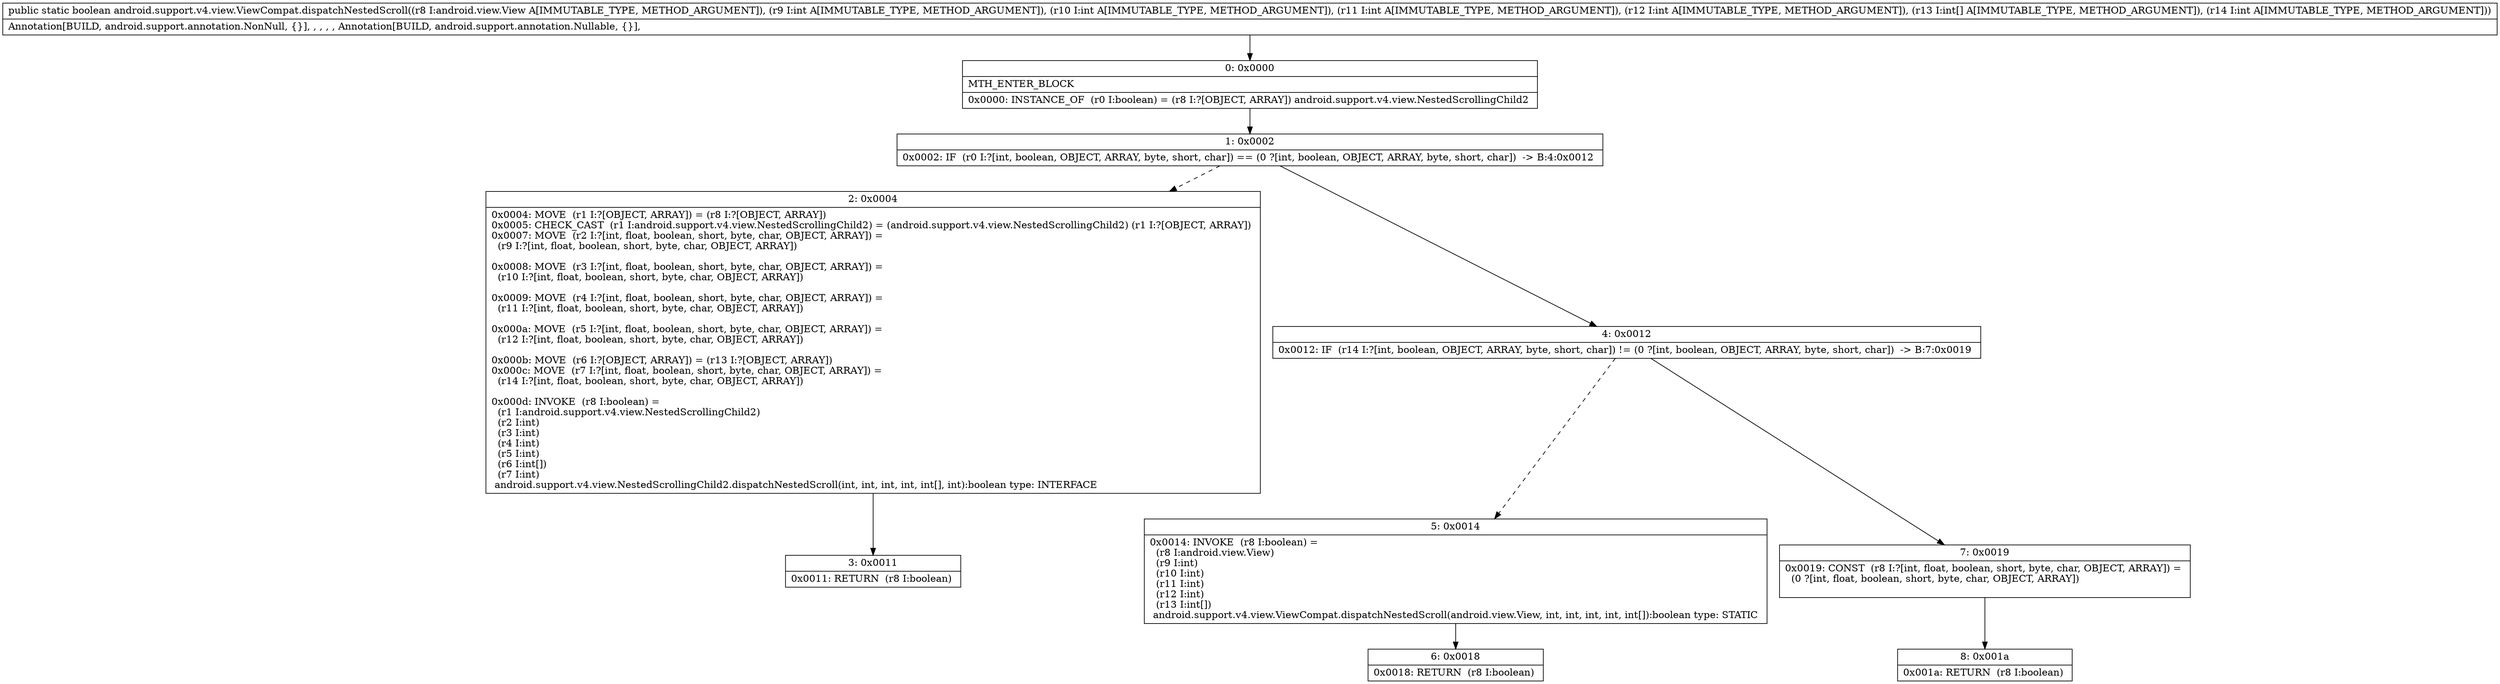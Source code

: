 digraph "CFG forandroid.support.v4.view.ViewCompat.dispatchNestedScroll(Landroid\/view\/View;IIII[II)Z" {
Node_0 [shape=record,label="{0\:\ 0x0000|MTH_ENTER_BLOCK\l|0x0000: INSTANCE_OF  (r0 I:boolean) = (r8 I:?[OBJECT, ARRAY]) android.support.v4.view.NestedScrollingChild2 \l}"];
Node_1 [shape=record,label="{1\:\ 0x0002|0x0002: IF  (r0 I:?[int, boolean, OBJECT, ARRAY, byte, short, char]) == (0 ?[int, boolean, OBJECT, ARRAY, byte, short, char])  \-\> B:4:0x0012 \l}"];
Node_2 [shape=record,label="{2\:\ 0x0004|0x0004: MOVE  (r1 I:?[OBJECT, ARRAY]) = (r8 I:?[OBJECT, ARRAY]) \l0x0005: CHECK_CAST  (r1 I:android.support.v4.view.NestedScrollingChild2) = (android.support.v4.view.NestedScrollingChild2) (r1 I:?[OBJECT, ARRAY]) \l0x0007: MOVE  (r2 I:?[int, float, boolean, short, byte, char, OBJECT, ARRAY]) = \l  (r9 I:?[int, float, boolean, short, byte, char, OBJECT, ARRAY])\l \l0x0008: MOVE  (r3 I:?[int, float, boolean, short, byte, char, OBJECT, ARRAY]) = \l  (r10 I:?[int, float, boolean, short, byte, char, OBJECT, ARRAY])\l \l0x0009: MOVE  (r4 I:?[int, float, boolean, short, byte, char, OBJECT, ARRAY]) = \l  (r11 I:?[int, float, boolean, short, byte, char, OBJECT, ARRAY])\l \l0x000a: MOVE  (r5 I:?[int, float, boolean, short, byte, char, OBJECT, ARRAY]) = \l  (r12 I:?[int, float, boolean, short, byte, char, OBJECT, ARRAY])\l \l0x000b: MOVE  (r6 I:?[OBJECT, ARRAY]) = (r13 I:?[OBJECT, ARRAY]) \l0x000c: MOVE  (r7 I:?[int, float, boolean, short, byte, char, OBJECT, ARRAY]) = \l  (r14 I:?[int, float, boolean, short, byte, char, OBJECT, ARRAY])\l \l0x000d: INVOKE  (r8 I:boolean) = \l  (r1 I:android.support.v4.view.NestedScrollingChild2)\l  (r2 I:int)\l  (r3 I:int)\l  (r4 I:int)\l  (r5 I:int)\l  (r6 I:int[])\l  (r7 I:int)\l android.support.v4.view.NestedScrollingChild2.dispatchNestedScroll(int, int, int, int, int[], int):boolean type: INTERFACE \l}"];
Node_3 [shape=record,label="{3\:\ 0x0011|0x0011: RETURN  (r8 I:boolean) \l}"];
Node_4 [shape=record,label="{4\:\ 0x0012|0x0012: IF  (r14 I:?[int, boolean, OBJECT, ARRAY, byte, short, char]) != (0 ?[int, boolean, OBJECT, ARRAY, byte, short, char])  \-\> B:7:0x0019 \l}"];
Node_5 [shape=record,label="{5\:\ 0x0014|0x0014: INVOKE  (r8 I:boolean) = \l  (r8 I:android.view.View)\l  (r9 I:int)\l  (r10 I:int)\l  (r11 I:int)\l  (r12 I:int)\l  (r13 I:int[])\l android.support.v4.view.ViewCompat.dispatchNestedScroll(android.view.View, int, int, int, int, int[]):boolean type: STATIC \l}"];
Node_6 [shape=record,label="{6\:\ 0x0018|0x0018: RETURN  (r8 I:boolean) \l}"];
Node_7 [shape=record,label="{7\:\ 0x0019|0x0019: CONST  (r8 I:?[int, float, boolean, short, byte, char, OBJECT, ARRAY]) = \l  (0 ?[int, float, boolean, short, byte, char, OBJECT, ARRAY])\l \l}"];
Node_8 [shape=record,label="{8\:\ 0x001a|0x001a: RETURN  (r8 I:boolean) \l}"];
MethodNode[shape=record,label="{public static boolean android.support.v4.view.ViewCompat.dispatchNestedScroll((r8 I:android.view.View A[IMMUTABLE_TYPE, METHOD_ARGUMENT]), (r9 I:int A[IMMUTABLE_TYPE, METHOD_ARGUMENT]), (r10 I:int A[IMMUTABLE_TYPE, METHOD_ARGUMENT]), (r11 I:int A[IMMUTABLE_TYPE, METHOD_ARGUMENT]), (r12 I:int A[IMMUTABLE_TYPE, METHOD_ARGUMENT]), (r13 I:int[] A[IMMUTABLE_TYPE, METHOD_ARGUMENT]), (r14 I:int A[IMMUTABLE_TYPE, METHOD_ARGUMENT]))  | Annotation[BUILD, android.support.annotation.NonNull, \{\}], , , , , Annotation[BUILD, android.support.annotation.Nullable, \{\}], \l}"];
MethodNode -> Node_0;
Node_0 -> Node_1;
Node_1 -> Node_2[style=dashed];
Node_1 -> Node_4;
Node_2 -> Node_3;
Node_4 -> Node_5[style=dashed];
Node_4 -> Node_7;
Node_5 -> Node_6;
Node_7 -> Node_8;
}

